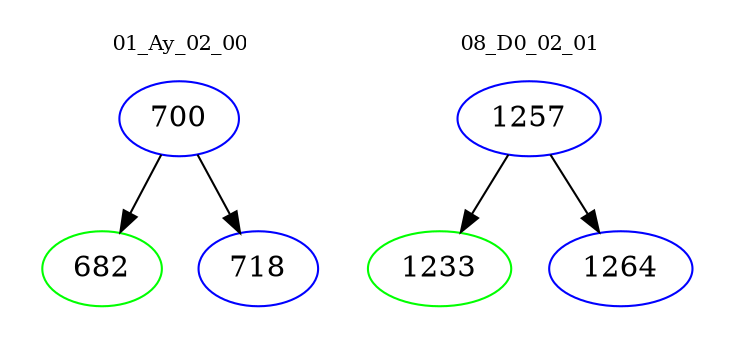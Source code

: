 digraph{
subgraph cluster_0 {
color = white
label = "01_Ay_02_00";
fontsize=10;
T0_700 [label="700", color="blue"]
T0_700 -> T0_682 [color="black"]
T0_682 [label="682", color="green"]
T0_700 -> T0_718 [color="black"]
T0_718 [label="718", color="blue"]
}
subgraph cluster_1 {
color = white
label = "08_D0_02_01";
fontsize=10;
T1_1257 [label="1257", color="blue"]
T1_1257 -> T1_1233 [color="black"]
T1_1233 [label="1233", color="green"]
T1_1257 -> T1_1264 [color="black"]
T1_1264 [label="1264", color="blue"]
}
}
